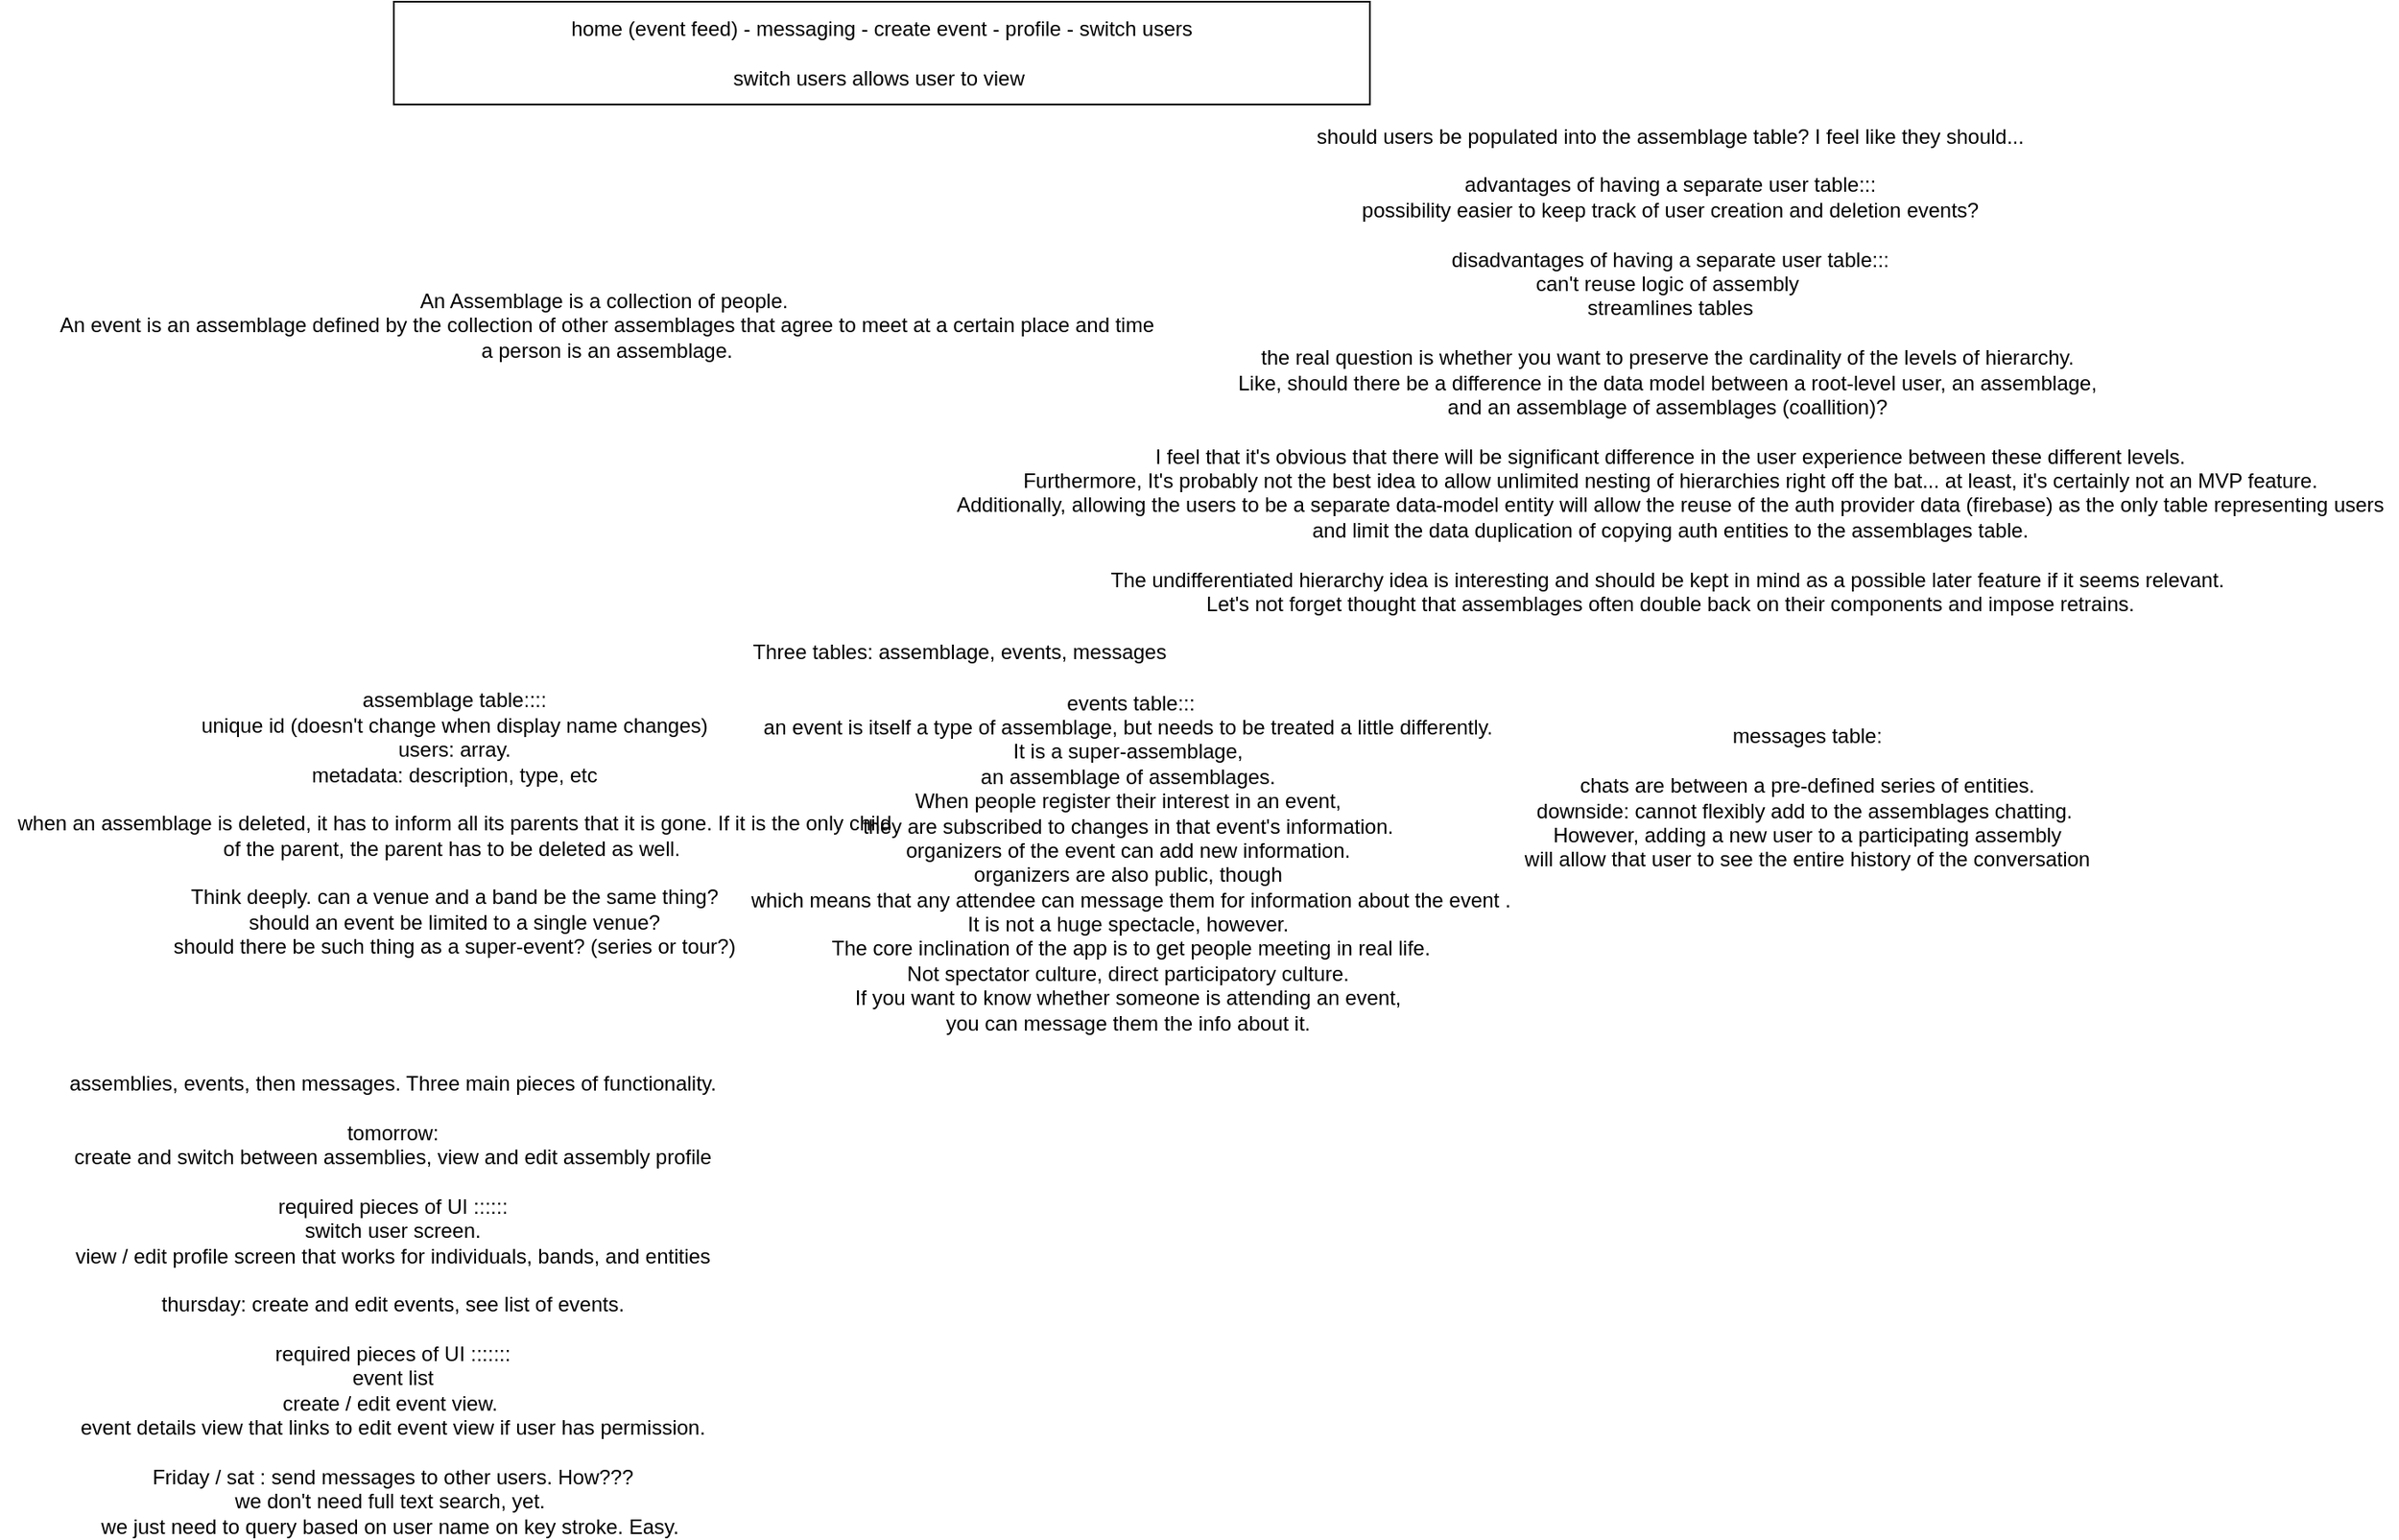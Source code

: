 <mxfile version="12.4.8" type="github">
  <diagram id="T3aL5X-1EMsDyOF4aQC-" name="Page-1">
    <mxGraphModel dx="2272" dy="759" grid="1" gridSize="10" guides="1" tooltips="1" connect="1" arrows="1" fold="1" page="1" pageScale="1" pageWidth="1100" pageHeight="850" math="0" shadow="0">
      <root>
        <mxCell id="0"/>
        <mxCell id="1" parent="0"/>
        <mxCell id="gHFnzDRZlQcek6Eq3htk-1" value="home (event feed) - messaging - create event - profile - switch users&lt;br&gt;&lt;br&gt;switch users allows user to view&amp;nbsp;" style="rounded=0;whiteSpace=wrap;html=1;" parent="1" vertex="1">
          <mxGeometry x="150" y="230" width="570" height="60" as="geometry"/>
        </mxCell>
        <mxCell id="gHFnzDRZlQcek6Eq3htk-2" value="An Assemblage is a collection of people.&amp;nbsp;&lt;br&gt;An event is an assemblage defined by the collection of other assemblages that agree to meet at a certain place and time&lt;br&gt;a person is an assemblage." style="text;html=1;align=center;verticalAlign=middle;resizable=0;points=[];autosize=1;" parent="1" vertex="1">
          <mxGeometry x="-51" y="394" width="650" height="50" as="geometry"/>
        </mxCell>
        <mxCell id="gHFnzDRZlQcek6Eq3htk-3" value="assemblage table::::&lt;br&gt;unique id (doesn&#39;t change when display name changes)&lt;br&gt;users: array.&lt;br&gt;metadata: description, type, etc&lt;br&gt;&lt;br&gt;when an assemblage is deleted, it has to inform all its parents that it is gone. If it is the only child&lt;br&gt;of the parent, the parent has to be deleted as well.&amp;nbsp;&lt;br&gt;&lt;br&gt;Think deeply. can a venue and a band be the same thing?&lt;br&gt;should an event be limited to a single venue?&lt;br&gt;should there be such thing as a super-event? (series or tour?)" style="text;html=1;align=center;verticalAlign=middle;resizable=0;points=[];autosize=1;" parent="1" vertex="1">
          <mxGeometry x="-80" y="630" width="530" height="160" as="geometry"/>
        </mxCell>
        <mxCell id="gHFnzDRZlQcek6Eq3htk-5" value="events table:::&lt;br&gt;an event is itself a type of assemblage, but needs to be treated a little differently.&amp;nbsp;&lt;br&gt;It is a super-assemblage,&amp;nbsp;&lt;br&gt;an assemblage of assemblages.&amp;nbsp;&lt;br&gt;When people register their interest in an event,&amp;nbsp;&lt;br&gt;they are subscribed to changes in that event&#39;s information.&amp;nbsp;&lt;br&gt;organizers of the event can add new information.&amp;nbsp;&lt;br&gt;organizers are also public, though&amp;nbsp;&lt;br&gt;which means that any attendee can message them for information about the event .&lt;br&gt;It is not a huge spectacle, however.&amp;nbsp;&lt;br&gt;The core inclination of the app is to get people meeting in real life.&lt;br&gt;Not spectator culture, direct participatory culture.&amp;nbsp;&lt;br&gt;If you want to know whether someone is attending an event,&amp;nbsp;&lt;br&gt;you can message them the info about it.&amp;nbsp;&lt;br&gt;&lt;br&gt;" style="text;html=1;align=center;verticalAlign=middle;resizable=0;points=[];autosize=1;" parent="1" vertex="1">
          <mxGeometry x="350" y="630" width="460" height="220" as="geometry"/>
        </mxCell>
        <mxCell id="gHFnzDRZlQcek6Eq3htk-6" value="should users be populated into the assemblage table? I feel like they should...&lt;br&gt;&lt;br&gt;advantages of having a separate user table:::&lt;br&gt;possibility easier to keep track of user creation and deletion events?&lt;br&gt;&lt;br&gt;disadvantages of having a separate user table:::&lt;br&gt;can&#39;t reuse logic of assembly&amp;nbsp;&lt;br&gt;streamlines tables&lt;br&gt;&lt;br&gt;the real question is whether you want to preserve the cardinality of the levels of hierarchy.&amp;nbsp;&lt;br&gt;Like, should there be a difference in the data model between a root-level user, an assemblage,&amp;nbsp;&lt;br&gt;and an assemblage of assemblages (coallition)?&amp;nbsp;&lt;br&gt;&lt;br&gt;I feel that it&#39;s obvious that there will be significant difference in the user experience between these different levels.&lt;br&gt;Furthermore, It&#39;s probably not the best idea to allow unlimited nesting of hierarchies right off the bat... at least, it&#39;s certainly not an MVP feature.&lt;br&gt;Additionally, allowing the users to be a separate data-model entity will allow the reuse of the auth provider data (firebase) as the only table representing users&lt;br&gt;and limit the data duplication of copying auth entities to the assemblages table. &lt;br&gt;&lt;br&gt;The undifferentiated hierarchy idea is interesting and should be kept in mind as a possible later feature if it seems relevant.&amp;nbsp;&lt;br&gt;Let&#39;s not forget thought that assemblages often double back on their components and impose retrains." style="text;html=1;align=center;verticalAlign=middle;resizable=0;points=[];autosize=1;" parent="1" vertex="1">
          <mxGeometry x="470" y="300" width="850" height="290" as="geometry"/>
        </mxCell>
        <mxCell id="gHFnzDRZlQcek6Eq3htk-7" value="Three tables: assemblage, events, messages" style="text;html=1;align=center;verticalAlign=middle;resizable=0;points=[];autosize=1;" parent="1" vertex="1">
          <mxGeometry x="350" y="600" width="260" height="20" as="geometry"/>
        </mxCell>
        <mxCell id="gHFnzDRZlQcek6Eq3htk-8" value="messages table:&lt;br&gt;&lt;br&gt;chats are between a pre-defined series of entities.&lt;br&gt;downside: cannot flexibly add to the assemblages chatting.&amp;nbsp;&lt;br&gt;However, adding a new user to a participating assembly&lt;br&gt;will allow that user to see the entire history of the conversation" style="text;html=1;align=center;verticalAlign=middle;resizable=0;points=[];autosize=1;" parent="1" vertex="1">
          <mxGeometry x="800" y="650" width="350" height="90" as="geometry"/>
        </mxCell>
        <mxCell id="58gmecP8zFCgHmUxJLat-1" value="assemblies, events, then messages. Three main pieces of functionality.&lt;br&gt;&lt;br&gt;tomorrow:&lt;br&gt;create and switch between assemblies, view and edit assembly profile&lt;br&gt;&lt;br&gt;required pieces of UI :::::: &lt;br&gt;switch user screen.&lt;br&gt;view / edit profile screen that works for individuals, bands, and entities&lt;br&gt;&lt;br&gt;thursday: create and edit events, see list of events.&lt;br&gt;&lt;br&gt;required pieces of UI :::::::&lt;br&gt;event list&lt;br&gt;create / edit event view.&amp;nbsp;&lt;br&gt;event details view that links to edit event view if user has permission.&lt;br&gt;&lt;br&gt;Friday / sat : send messages to other users. How???&lt;br&gt;we don&#39;t need full text search, yet.&amp;nbsp;&lt;br&gt;we just need to query based on user name on key stroke. Easy.&amp;nbsp;" style="text;html=1;align=center;verticalAlign=middle;resizable=0;points=[];autosize=1;" vertex="1" parent="1">
          <mxGeometry x="-46" y="856" width="390" height="270" as="geometry"/>
        </mxCell>
      </root>
    </mxGraphModel>
  </diagram>
</mxfile>
